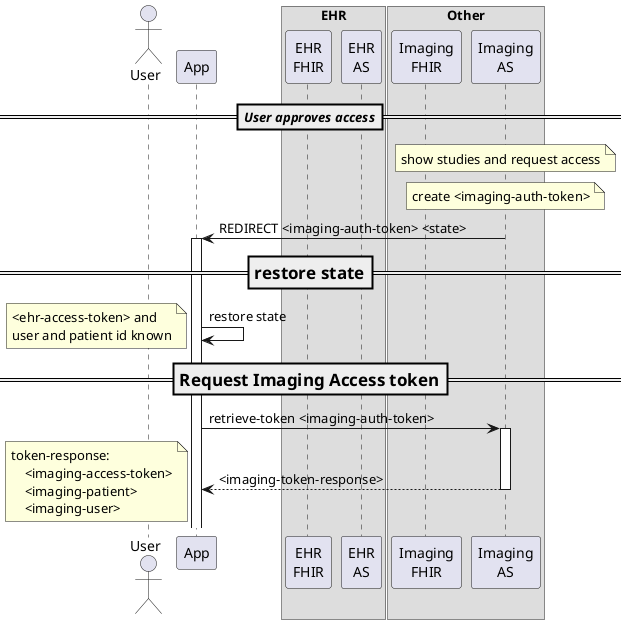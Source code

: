 @startuml

actor User
participant "App" as App
box EHR
    participant  "EHR\nFHIR" as EhrFHIR
    participant  "EHR\nAS" as EhrAS
end box
box Other
    participant  "Imaging\nFHIR" as OtherFHIR
    participant  "Imaging\nAS" as OtherAS
end box

======= User approves access ==

    note over OtherAS
        show studies and request access
    end note

    note over OtherAS: create <imaging-auth-token>
    

App <- OtherAS --: REDIRECT <imaging-auth-token> <state>
deactivate OtherAS
activate App

=== restore state ==

App -> App: restore state
note left
 <ehr-access-token> and 
 user and patient id known
end note

=== Request Imaging Access token ==

App -> OtherAS ++: retrieve-token <imaging-auth-token>
App <-- OtherAS --: <imaging-token-response>
note left
    token-response:
        <imaging-access-token>
        <imaging-patient>
        <imaging-user>
end note



@enduml